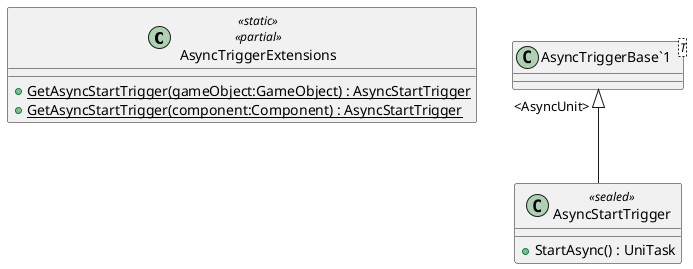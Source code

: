 @startuml
class AsyncTriggerExtensions <<static>> <<partial>> {
    + {static} GetAsyncStartTrigger(gameObject:GameObject) : AsyncStartTrigger
    + {static} GetAsyncStartTrigger(component:Component) : AsyncStartTrigger
}
class AsyncStartTrigger <<sealed>> {
    + StartAsync() : UniTask
}
class "AsyncTriggerBase`1"<T> {
}
"AsyncTriggerBase`1" "<AsyncUnit>" <|-- AsyncStartTrigger
@enduml
